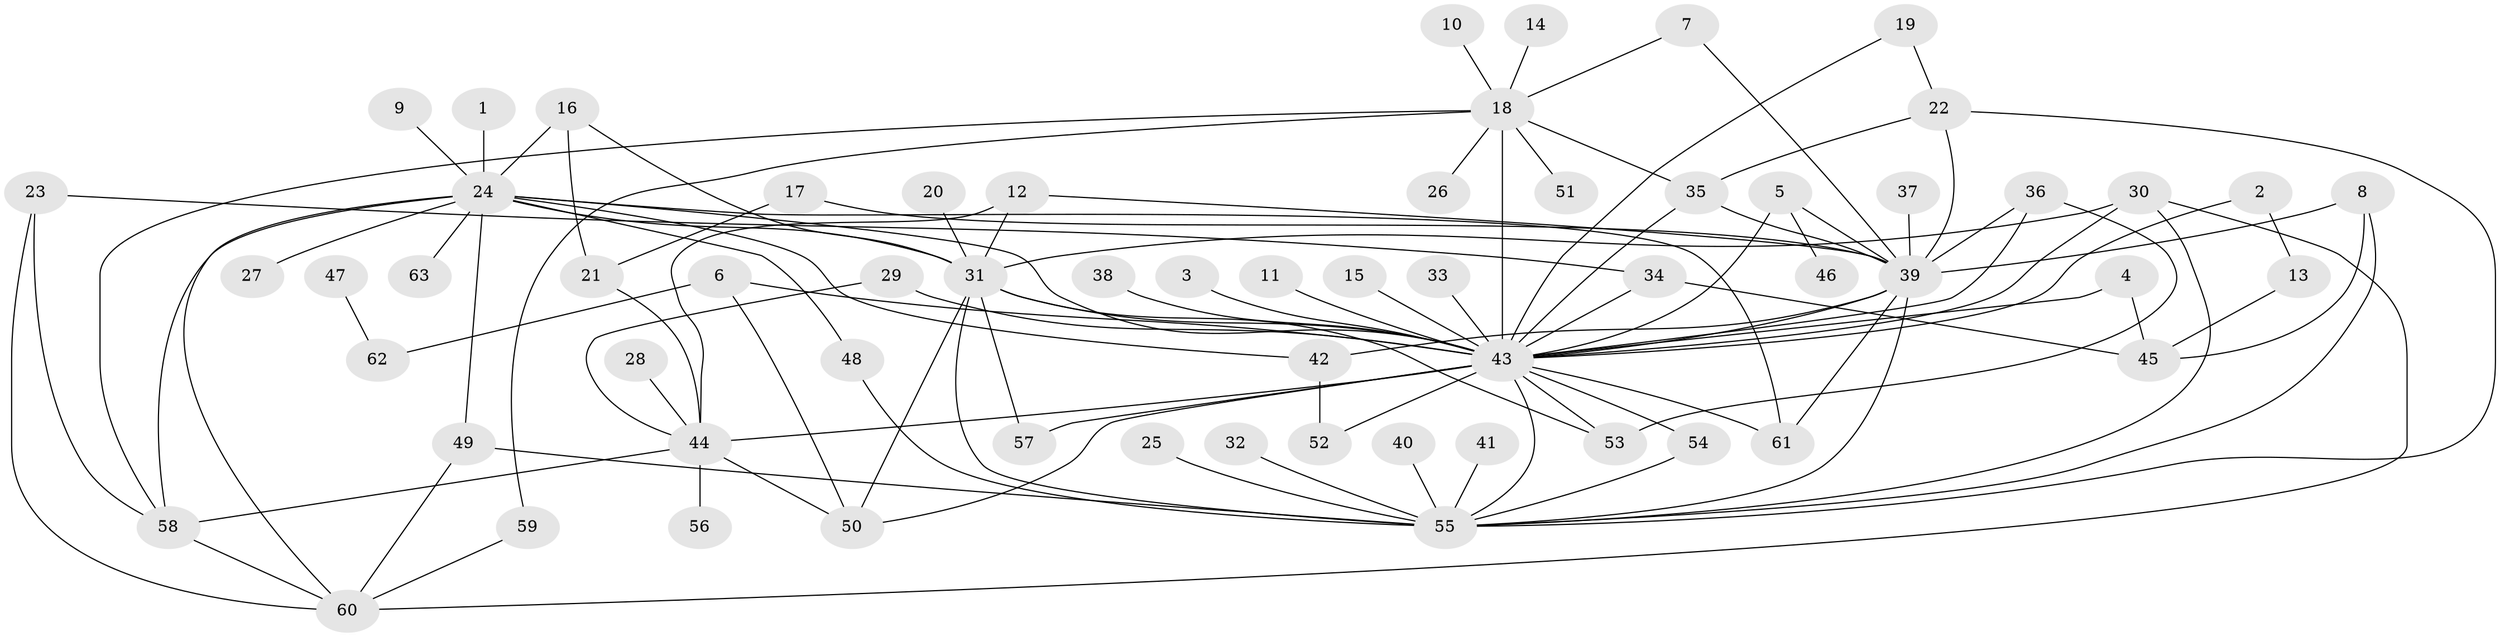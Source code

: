 // original degree distribution, {17: 0.008, 16: 0.008, 32: 0.008, 1: 0.496, 5: 0.056, 13: 0.008, 4: 0.08, 15: 0.008, 6: 0.016, 2: 0.208, 11: 0.008, 10: 0.008, 3: 0.088}
// Generated by graph-tools (version 1.1) at 2025/01/03/09/25 03:01:43]
// undirected, 63 vertices, 106 edges
graph export_dot {
graph [start="1"]
  node [color=gray90,style=filled];
  1;
  2;
  3;
  4;
  5;
  6;
  7;
  8;
  9;
  10;
  11;
  12;
  13;
  14;
  15;
  16;
  17;
  18;
  19;
  20;
  21;
  22;
  23;
  24;
  25;
  26;
  27;
  28;
  29;
  30;
  31;
  32;
  33;
  34;
  35;
  36;
  37;
  38;
  39;
  40;
  41;
  42;
  43;
  44;
  45;
  46;
  47;
  48;
  49;
  50;
  51;
  52;
  53;
  54;
  55;
  56;
  57;
  58;
  59;
  60;
  61;
  62;
  63;
  1 -- 24 [weight=1.0];
  2 -- 13 [weight=1.0];
  2 -- 43 [weight=1.0];
  3 -- 43 [weight=1.0];
  4 -- 43 [weight=1.0];
  4 -- 45 [weight=1.0];
  5 -- 39 [weight=1.0];
  5 -- 43 [weight=1.0];
  5 -- 46 [weight=1.0];
  6 -- 43 [weight=1.0];
  6 -- 50 [weight=1.0];
  6 -- 62 [weight=1.0];
  7 -- 18 [weight=1.0];
  7 -- 39 [weight=1.0];
  8 -- 39 [weight=1.0];
  8 -- 45 [weight=1.0];
  8 -- 55 [weight=1.0];
  9 -- 24 [weight=1.0];
  10 -- 18 [weight=1.0];
  11 -- 43 [weight=1.0];
  12 -- 31 [weight=1.0];
  12 -- 39 [weight=1.0];
  12 -- 44 [weight=1.0];
  13 -- 45 [weight=1.0];
  14 -- 18 [weight=1.0];
  15 -- 43 [weight=1.0];
  16 -- 21 [weight=1.0];
  16 -- 24 [weight=1.0];
  16 -- 31 [weight=1.0];
  17 -- 21 [weight=1.0];
  17 -- 39 [weight=1.0];
  18 -- 26 [weight=1.0];
  18 -- 35 [weight=1.0];
  18 -- 43 [weight=1.0];
  18 -- 51 [weight=1.0];
  18 -- 58 [weight=1.0];
  18 -- 59 [weight=1.0];
  19 -- 22 [weight=1.0];
  19 -- 43 [weight=1.0];
  20 -- 31 [weight=1.0];
  21 -- 44 [weight=1.0];
  22 -- 35 [weight=1.0];
  22 -- 39 [weight=1.0];
  22 -- 55 [weight=1.0];
  23 -- 34 [weight=1.0];
  23 -- 58 [weight=1.0];
  23 -- 60 [weight=1.0];
  24 -- 27 [weight=1.0];
  24 -- 31 [weight=1.0];
  24 -- 42 [weight=1.0];
  24 -- 43 [weight=1.0];
  24 -- 48 [weight=1.0];
  24 -- 49 [weight=1.0];
  24 -- 58 [weight=1.0];
  24 -- 60 [weight=1.0];
  24 -- 61 [weight=1.0];
  24 -- 63 [weight=1.0];
  25 -- 55 [weight=1.0];
  28 -- 44 [weight=1.0];
  29 -- 43 [weight=1.0];
  29 -- 44 [weight=1.0];
  30 -- 31 [weight=1.0];
  30 -- 43 [weight=1.0];
  30 -- 55 [weight=1.0];
  30 -- 60 [weight=1.0];
  31 -- 43 [weight=1.0];
  31 -- 50 [weight=1.0];
  31 -- 53 [weight=1.0];
  31 -- 55 [weight=1.0];
  31 -- 57 [weight=1.0];
  32 -- 55 [weight=1.0];
  33 -- 43 [weight=1.0];
  34 -- 43 [weight=1.0];
  34 -- 45 [weight=1.0];
  35 -- 39 [weight=2.0];
  35 -- 43 [weight=1.0];
  36 -- 39 [weight=1.0];
  36 -- 43 [weight=1.0];
  36 -- 53 [weight=1.0];
  37 -- 39 [weight=1.0];
  38 -- 43 [weight=1.0];
  39 -- 42 [weight=1.0];
  39 -- 43 [weight=1.0];
  39 -- 55 [weight=1.0];
  39 -- 61 [weight=1.0];
  40 -- 55 [weight=1.0];
  41 -- 55 [weight=1.0];
  42 -- 52 [weight=1.0];
  43 -- 44 [weight=1.0];
  43 -- 50 [weight=1.0];
  43 -- 52 [weight=1.0];
  43 -- 53 [weight=1.0];
  43 -- 54 [weight=1.0];
  43 -- 55 [weight=1.0];
  43 -- 57 [weight=1.0];
  43 -- 61 [weight=1.0];
  44 -- 50 [weight=1.0];
  44 -- 56 [weight=1.0];
  44 -- 58 [weight=1.0];
  47 -- 62 [weight=1.0];
  48 -- 55 [weight=1.0];
  49 -- 55 [weight=2.0];
  49 -- 60 [weight=1.0];
  54 -- 55 [weight=1.0];
  58 -- 60 [weight=1.0];
  59 -- 60 [weight=1.0];
}
